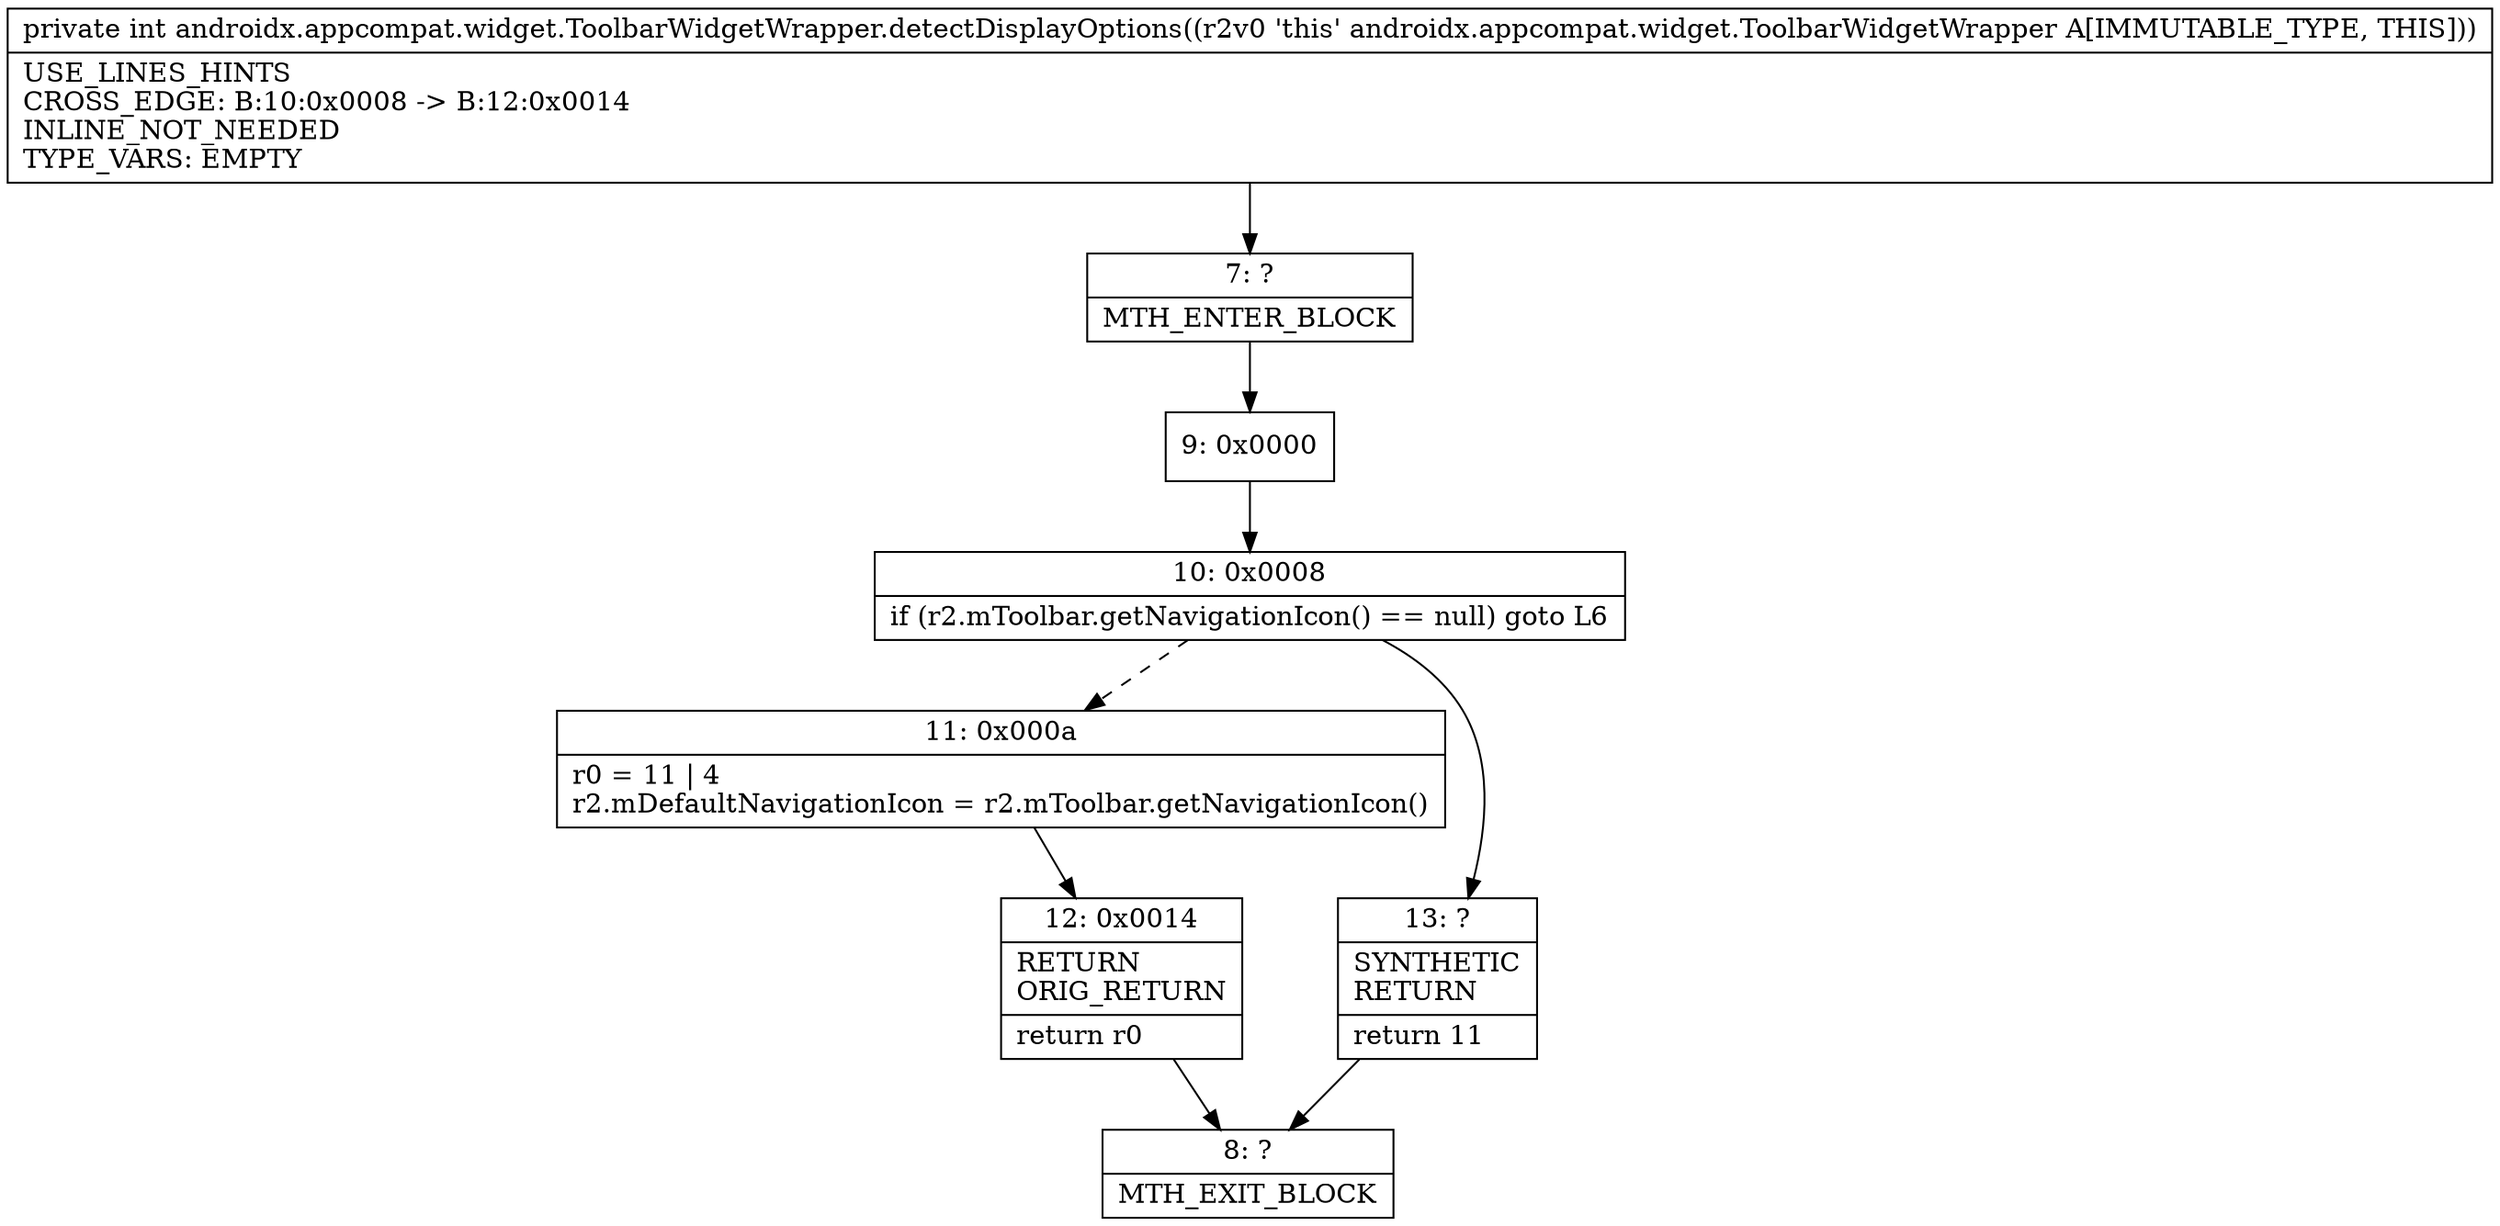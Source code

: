 digraph "CFG forandroidx.appcompat.widget.ToolbarWidgetWrapper.detectDisplayOptions()I" {
Node_7 [shape=record,label="{7\:\ ?|MTH_ENTER_BLOCK\l}"];
Node_9 [shape=record,label="{9\:\ 0x0000}"];
Node_10 [shape=record,label="{10\:\ 0x0008|if (r2.mToolbar.getNavigationIcon() == null) goto L6\l}"];
Node_11 [shape=record,label="{11\:\ 0x000a|r0 = 11 \| 4\lr2.mDefaultNavigationIcon = r2.mToolbar.getNavigationIcon()\l}"];
Node_12 [shape=record,label="{12\:\ 0x0014|RETURN\lORIG_RETURN\l|return r0\l}"];
Node_8 [shape=record,label="{8\:\ ?|MTH_EXIT_BLOCK\l}"];
Node_13 [shape=record,label="{13\:\ ?|SYNTHETIC\lRETURN\l|return 11\l}"];
MethodNode[shape=record,label="{private int androidx.appcompat.widget.ToolbarWidgetWrapper.detectDisplayOptions((r2v0 'this' androidx.appcompat.widget.ToolbarWidgetWrapper A[IMMUTABLE_TYPE, THIS]))  | USE_LINES_HINTS\lCROSS_EDGE: B:10:0x0008 \-\> B:12:0x0014\lINLINE_NOT_NEEDED\lTYPE_VARS: EMPTY\l}"];
MethodNode -> Node_7;Node_7 -> Node_9;
Node_9 -> Node_10;
Node_10 -> Node_11[style=dashed];
Node_10 -> Node_13;
Node_11 -> Node_12;
Node_12 -> Node_8;
Node_13 -> Node_8;
}

